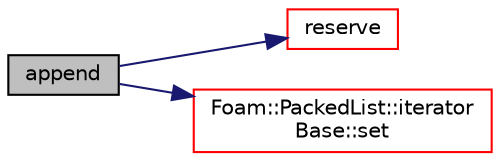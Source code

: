 digraph "append"
{
  bgcolor="transparent";
  edge [fontname="Helvetica",fontsize="10",labelfontname="Helvetica",labelfontsize="10"];
  node [fontname="Helvetica",fontsize="10",shape=record];
  rankdir="LR";
  Node1 [label="append",height=0.2,width=0.4,color="black", fillcolor="grey75", style="filled", fontcolor="black"];
  Node1 -> Node2 [color="midnightblue",fontsize="10",style="solid",fontname="Helvetica"];
  Node2 [label="reserve",height=0.2,width=0.4,color="red",URL="$a01756.html#a7294bcb6d8983466db362b4acf6e72ec",tooltip="Reserve allocation space for at least this size. "];
  Node1 -> Node3 [color="midnightblue",fontsize="10",style="solid",fontname="Helvetica"];
  Node3 [label="Foam::PackedList::iterator\lBase::set",height=0.2,width=0.4,color="red",URL="$a01212.html#aa3b41d3aa0522ba6ebd9ebd38e523184",tooltip="Set value, returning true if changed, no range-checking. "];
}
